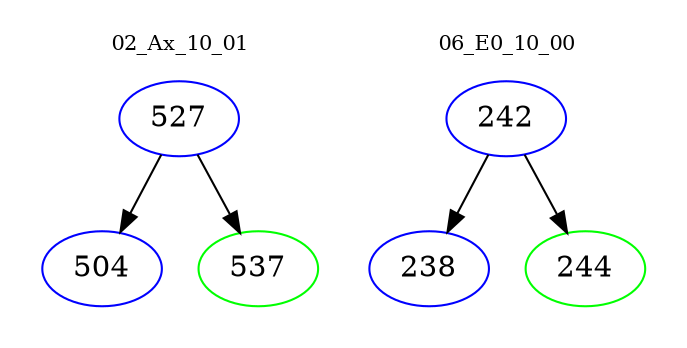 digraph{
subgraph cluster_0 {
color = white
label = "02_Ax_10_01";
fontsize=10;
T0_527 [label="527", color="blue"]
T0_527 -> T0_504 [color="black"]
T0_504 [label="504", color="blue"]
T0_527 -> T0_537 [color="black"]
T0_537 [label="537", color="green"]
}
subgraph cluster_1 {
color = white
label = "06_E0_10_00";
fontsize=10;
T1_242 [label="242", color="blue"]
T1_242 -> T1_238 [color="black"]
T1_238 [label="238", color="blue"]
T1_242 -> T1_244 [color="black"]
T1_244 [label="244", color="green"]
}
}
